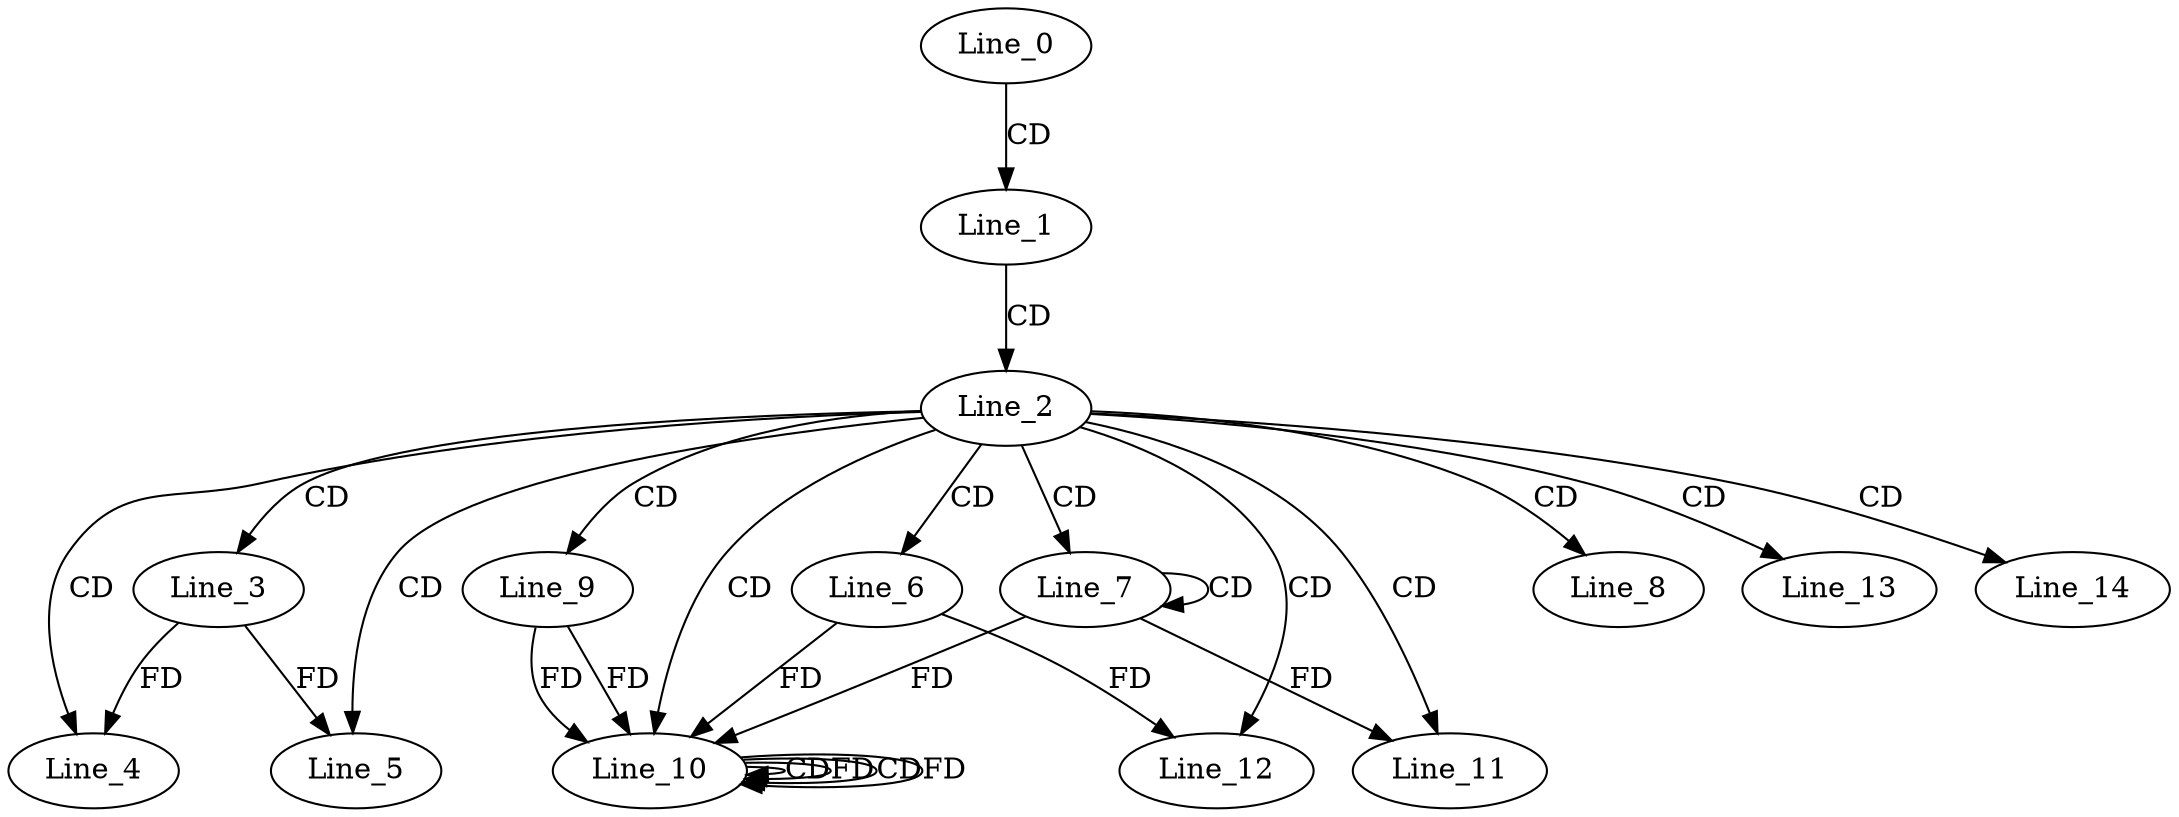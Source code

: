 digraph G {
  Line_0;
  Line_1;
  Line_2;
  Line_3;
  Line_3;
  Line_4;
  Line_4;
  Line_5;
  Line_5;
  Line_6;
  Line_7;
  Line_7;
  Line_8;
  Line_9;
  Line_10;
  Line_10;
  Line_10;
  Line_10;
  Line_11;
  Line_12;
  Line_13;
  Line_14;
  Line_0 -> Line_1 [ label="CD" ];
  Line_1 -> Line_2 [ label="CD" ];
  Line_2 -> Line_3 [ label="CD" ];
  Line_2 -> Line_4 [ label="CD" ];
  Line_3 -> Line_4 [ label="FD" ];
  Line_2 -> Line_5 [ label="CD" ];
  Line_3 -> Line_5 [ label="FD" ];
  Line_2 -> Line_6 [ label="CD" ];
  Line_2 -> Line_7 [ label="CD" ];
  Line_7 -> Line_7 [ label="CD" ];
  Line_2 -> Line_8 [ label="CD" ];
  Line_2 -> Line_9 [ label="CD" ];
  Line_2 -> Line_10 [ label="CD" ];
  Line_10 -> Line_10 [ label="CD" ];
  Line_10 -> Line_10 [ label="FD" ];
  Line_9 -> Line_10 [ label="FD" ];
  Line_7 -> Line_10 [ label="FD" ];
  Line_10 -> Line_10 [ label="CD" ];
  Line_6 -> Line_10 [ label="FD" ];
  Line_10 -> Line_10 [ label="FD" ];
  Line_9 -> Line_10 [ label="FD" ];
  Line_2 -> Line_11 [ label="CD" ];
  Line_7 -> Line_11 [ label="FD" ];
  Line_2 -> Line_12 [ label="CD" ];
  Line_6 -> Line_12 [ label="FD" ];
  Line_2 -> Line_13 [ label="CD" ];
  Line_2 -> Line_14 [ label="CD" ];
}
